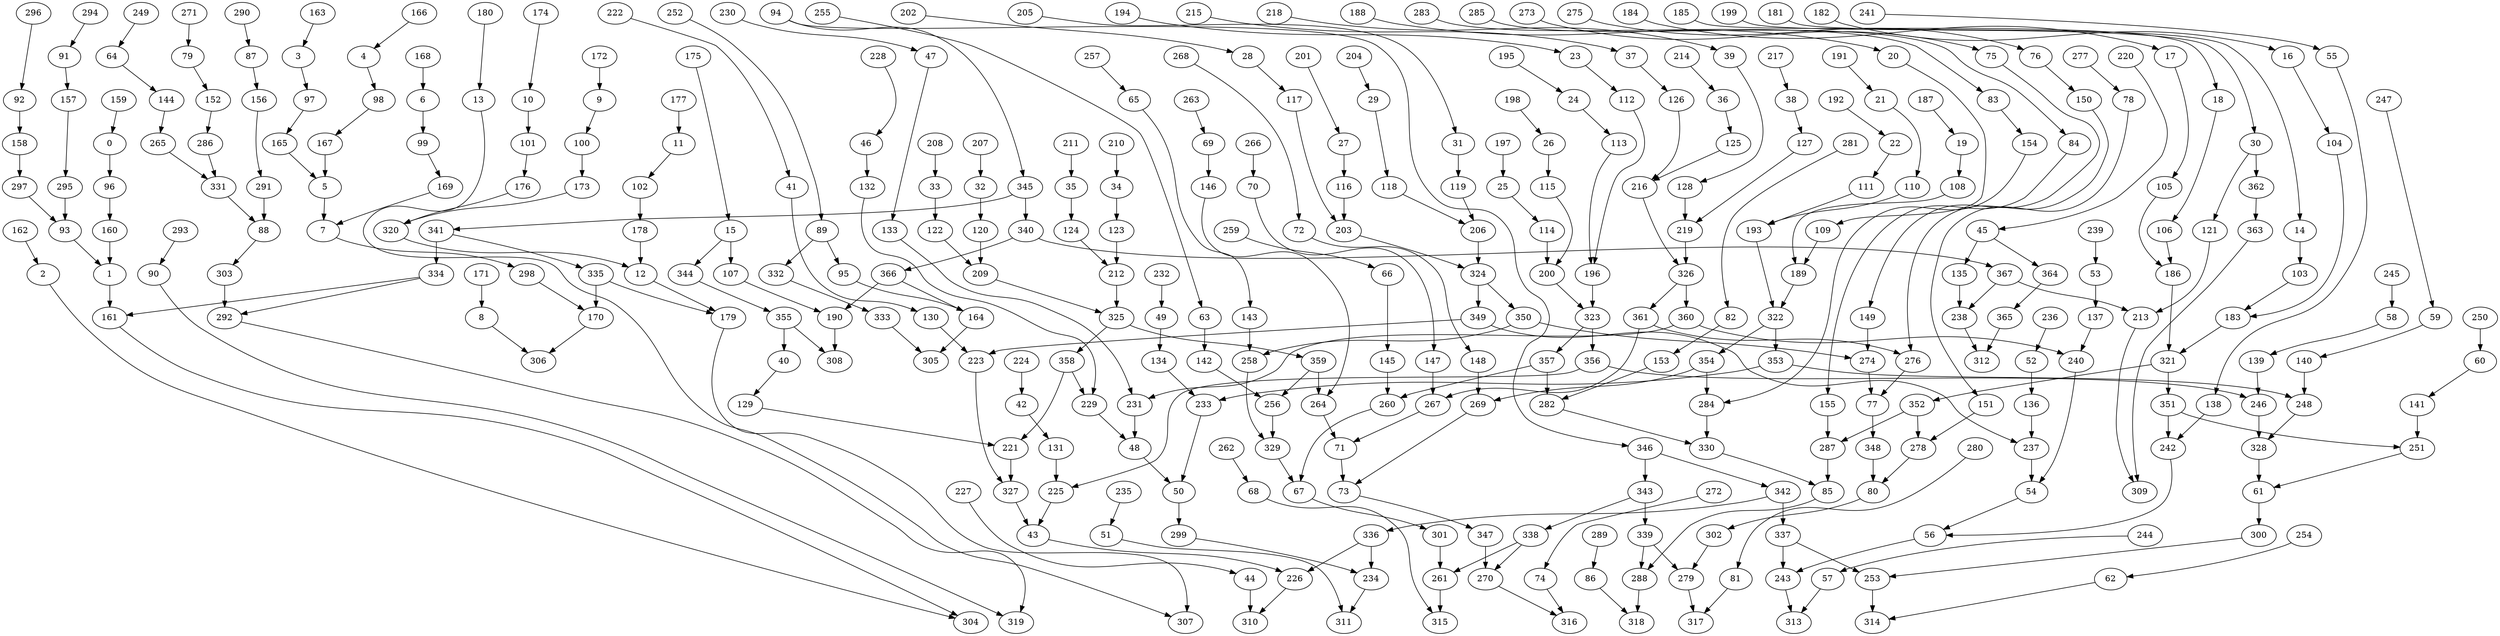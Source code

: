 digraph g {
0;
1;
2;
3;
4;
5;
6;
7;
8;
9;
10;
11;
12;
13;
14;
15;
16;
17;
18;
19;
20;
21;
22;
23;
24;
25;
26;
27;
28;
29;
30;
31;
32;
33;
34;
35;
36;
37;
38;
39;
40;
41;
42;
43;
44;
45;
46;
47;
48;
49;
50;
51;
52;
53;
54;
55;
56;
57;
58;
59;
60;
61;
62;
63;
64;
65;
66;
67;
68;
69;
70;
71;
72;
73;
74;
75;
76;
77;
78;
79;
80;
81;
82;
83;
84;
85;
86;
87;
88;
89;
90;
91;
92;
93;
94;
95;
96;
97;
98;
99;
100;
101;
102;
103;
104;
105;
106;
107;
108;
109;
110;
111;
112;
113;
114;
115;
116;
117;
118;
119;
120;
121;
122;
123;
124;
125;
126;
127;
128;
129;
130;
131;
132;
133;
134;
135;
136;
137;
138;
139;
140;
141;
142;
143;
144;
145;
146;
147;
148;
149;
150;
151;
152;
153;
154;
155;
156;
157;
158;
159;
160;
161;
162;
163;
164;
165;
166;
167;
168;
169;
170;
171;
172;
173;
174;
175;
176;
177;
178;
179;
180;
181;
182;
183;
184;
185;
186;
187;
188;
189;
190;
191;
192;
193;
194;
195;
196;
197;
198;
199;
200;
201;
202;
203;
204;
205;
206;
207;
208;
209;
210;
211;
212;
213;
214;
215;
216;
217;
218;
219;
220;
221;
222;
223;
224;
225;
226;
227;
228;
229;
230;
231;
232;
233;
234;
235;
236;
237;
238;
239;
240;
241;
242;
243;
244;
245;
246;
247;
248;
249;
250;
251;
252;
253;
254;
255;
256;
257;
258;
259;
260;
261;
262;
263;
264;
265;
266;
267;
268;
269;
270;
271;
272;
273;
274;
275;
276;
277;
278;
279;
280;
281;
282;
283;
284;
285;
286;
287;
288;
289;
290;
291;
292;
293;
294;
295;
296;
297;
298;
299;
300;
301;
302;
303;
304;
305;
306;
307;
308;
309;
310;
311;
312;
313;
314;
315;
316;
317;
318;
319;
320;
321;
322;
323;
324;
325;
326;
327;
328;
329;
330;
331;
332;
333;
334;
335;
336;
337;
338;
339;
340;
341;
342;
343;
344;
345;
346;
347;
348;
349;
350;
351;
352;
353;
354;
355;
356;
357;
358;
359;
360;
361;
362;
363;
364;
365;
366;
367;
0 -> 96 [weight=20];
1 -> 161 [weight=3];
2 -> 304 [weight=0];
3 -> 97 [weight=0];
4 -> 98 [weight=0];
5 -> 7 [weight=0];
6 -> 99 [weight=1];
7 -> 298 [weight=2];
8 -> 306 [weight=1];
9 -> 100 [weight=0];
10 -> 101 [weight=2];
11 -> 102 [weight=0];
12 -> 179 [weight=0];
13 -> 307 [weight=0];
14 -> 103 [weight=4];
15 -> 107 [weight=1];
15 -> 344 [weight=0];
16 -> 104 [weight=0];
17 -> 105 [weight=0];
18 -> 106 [weight=0];
19 -> 108 [weight=0];
20 -> 109 [weight=0];
21 -> 110 [weight=0];
22 -> 111 [weight=0];
23 -> 112 [weight=0];
24 -> 113 [weight=0];
25 -> 114 [weight=0];
26 -> 115 [weight=0];
27 -> 116 [weight=22];
28 -> 117 [weight=0];
29 -> 118 [weight=0];
30 -> 121 [weight=0];
30 -> 362 [weight=0];
31 -> 119 [weight=3];
32 -> 120 [weight=19];
33 -> 122 [weight=23];
34 -> 123 [weight=17];
35 -> 124 [weight=22];
36 -> 125 [weight=0];
37 -> 126 [weight=0];
38 -> 127 [weight=0];
39 -> 128 [weight=0];
40 -> 129 [weight=0];
41 -> 130 [weight=0];
42 -> 131 [weight=0];
43 -> 226 [weight=0];
44 -> 310 [weight=17];
45 -> 135 [weight=23];
45 -> 364 [weight=22];
46 -> 132 [weight=0];
47 -> 133 [weight=0];
48 -> 50 [weight=0];
49 -> 134 [weight=2];
50 -> 299 [weight=3];
51 -> 311 [weight=0];
52 -> 136 [weight=18];
53 -> 137 [weight=17];
54 -> 56 [weight=1];
55 -> 138 [weight=0];
56 -> 243 [weight=1];
57 -> 313 [weight=0];
58 -> 139 [weight=0];
59 -> 140 [weight=2];
60 -> 141 [weight=0];
61 -> 300 [weight=3];
62 -> 314 [weight=0];
63 -> 142 [weight=18];
64 -> 144 [weight=0];
65 -> 143 [weight=0];
66 -> 145 [weight=0];
67 -> 301 [weight=0];
68 -> 315 [weight=0];
69 -> 146 [weight=0];
70 -> 147 [weight=0];
71 -> 73 [weight=0];
72 -> 148 [weight=0];
73 -> 347 [weight=0];
74 -> 316 [weight=0];
75 -> 149 [weight=0];
76 -> 150 [weight=0];
77 -> 348 [weight=0];
78 -> 151 [weight=0];
79 -> 152 [weight=0];
80 -> 302 [weight=0];
81 -> 317 [weight=0];
82 -> 153 [weight=1];
83 -> 154 [weight=0];
84 -> 155 [weight=0];
85 -> 288 [weight=0];
86 -> 318 [weight=0];
87 -> 156 [weight=0];
88 -> 303 [weight=0];
89 -> 95 [weight=1];
89 -> 332 [weight=0];
90 -> 319 [weight=0];
91 -> 157 [weight=0];
92 -> 158 [weight=21];
93 -> 1 [weight=0];
94 -> 345 [weight=0];
94 -> 346 [weight=0];
95 -> 164 [weight=0];
96 -> 160 [weight=17];
97 -> 165 [weight=0];
98 -> 167 [weight=0];
99 -> 169 [weight=0];
100 -> 173 [weight=3];
101 -> 176 [weight=0];
102 -> 178 [weight=1];
103 -> 183 [weight=0];
104 -> 183 [weight=0];
105 -> 186 [weight=0];
106 -> 186 [weight=0];
107 -> 190 [weight=0];
108 -> 189 [weight=0];
109 -> 189 [weight=2];
110 -> 193 [weight=0];
111 -> 193 [weight=0];
112 -> 196 [weight=0];
113 -> 196 [weight=0];
114 -> 200 [weight=0];
115 -> 200 [weight=0];
116 -> 203 [weight=18];
117 -> 203 [weight=0];
118 -> 206 [weight=1];
119 -> 206 [weight=0];
120 -> 209 [weight=23];
121 -> 213 [weight=0];
122 -> 209 [weight=22];
123 -> 212 [weight=23];
124 -> 212 [weight=0];
125 -> 216 [weight=0];
126 -> 216 [weight=0];
127 -> 219 [weight=0];
128 -> 219 [weight=2];
129 -> 221 [weight=0];
130 -> 223 [weight=1];
131 -> 225 [weight=1];
132 -> 229 [weight=0];
133 -> 231 [weight=0];
134 -> 233 [weight=2];
135 -> 238 [weight=17];
136 -> 237 [weight=22];
137 -> 240 [weight=0];
138 -> 242 [weight=0];
139 -> 246 [weight=0];
140 -> 248 [weight=3];
141 -> 251 [weight=1];
142 -> 256 [weight=0];
143 -> 258 [weight=20];
144 -> 265 [weight=0];
145 -> 260 [weight=1];
146 -> 264 [weight=0];
147 -> 267 [weight=1];
148 -> 269 [weight=4];
149 -> 274 [weight=20];
150 -> 276 [weight=0];
151 -> 278 [weight=0];
152 -> 286 [weight=0];
153 -> 282 [weight=0];
154 -> 284 [weight=0];
155 -> 287 [weight=3];
156 -> 291 [weight=0];
157 -> 295 [weight=0];
158 -> 297 [weight=0];
159 -> 0 [weight=0];
160 -> 1 [weight=18];
161 -> 304 [weight=0];
162 -> 2 [weight=0];
163 -> 3 [weight=0];
164 -> 305 [weight=1];
165 -> 5 [weight=0];
166 -> 4 [weight=0];
167 -> 5 [weight=3];
168 -> 6 [weight=1];
169 -> 7 [weight=0];
170 -> 306 [weight=1];
171 -> 8 [weight=19];
172 -> 9 [weight=17];
173 -> 320 [weight=0];
174 -> 10 [weight=0];
175 -> 15 [weight=0];
176 -> 320 [weight=0];
177 -> 11 [weight=17];
178 -> 12 [weight=0];
179 -> 307 [weight=0];
180 -> 13 [weight=0];
181 -> 14 [weight=0];
182 -> 16 [weight=0];
183 -> 321 [weight=4];
184 -> 17 [weight=0];
185 -> 18 [weight=0];
186 -> 321 [weight=0];
187 -> 19 [weight=0];
188 -> 20 [weight=0];
189 -> 322 [weight=0];
190 -> 308 [weight=1];
191 -> 21 [weight=0];
192 -> 22 [weight=0];
193 -> 322 [weight=0];
194 -> 23 [weight=0];
195 -> 24 [weight=0];
196 -> 323 [weight=3];
197 -> 25 [weight=17];
198 -> 26 [weight=0];
199 -> 30 [weight=0];
200 -> 323 [weight=0];
201 -> 27 [weight=0];
202 -> 28 [weight=0];
203 -> 324 [weight=0];
204 -> 29 [weight=0];
205 -> 31 [weight=0];
206 -> 324 [weight=7];
207 -> 32 [weight=22];
208 -> 33 [weight=18];
209 -> 325 [weight=18];
210 -> 34 [weight=20];
211 -> 35 [weight=20];
212 -> 325 [weight=21];
213 -> 309 [weight=0];
214 -> 36 [weight=0];
215 -> 37 [weight=0];
216 -> 326 [weight=0];
217 -> 38 [weight=0];
218 -> 39 [weight=0];
219 -> 326 [weight=0];
220 -> 45 [weight=0];
221 -> 327 [weight=2];
222 -> 41 [weight=0];
223 -> 327 [weight=0];
224 -> 42 [weight=35];
225 -> 43 [weight=4];
226 -> 310 [weight=1];
227 -> 44 [weight=0];
228 -> 46 [weight=0];
229 -> 48 [weight=0];
230 -> 47 [weight=0];
231 -> 48 [weight=2];
232 -> 49 [weight=20];
233 -> 50 [weight=0];
234 -> 311 [weight=0];
235 -> 51 [weight=0];
236 -> 52 [weight=19];
237 -> 54 [weight=21];
238 -> 312 [weight=21];
239 -> 53 [weight=18];
240 -> 54 [weight=0];
241 -> 55 [weight=0];
242 -> 56 [weight=0];
243 -> 313 [weight=0];
244 -> 57 [weight=0];
245 -> 58 [weight=23];
246 -> 328 [weight=5];
247 -> 59 [weight=0];
248 -> 328 [weight=4];
249 -> 64 [weight=0];
250 -> 60 [weight=22];
251 -> 61 [weight=0];
252 -> 89 [weight=0];
253 -> 314 [weight=17];
254 -> 62 [weight=0];
255 -> 63 [weight=0];
256 -> 329 [weight=21];
257 -> 65 [weight=0];
258 -> 329 [weight=0];
259 -> 66 [weight=0];
260 -> 67 [weight=0];
261 -> 315 [weight=1];
262 -> 68 [weight=0];
263 -> 69 [weight=0];
264 -> 71 [weight=3];
265 -> 331 [weight=0];
266 -> 70 [weight=0];
267 -> 71 [weight=0];
268 -> 72 [weight=0];
269 -> 73 [weight=0];
270 -> 316 [weight=0];
271 -> 79 [weight=0];
272 -> 74 [weight=0];
273 -> 75 [weight=0];
274 -> 77 [weight=2];
275 -> 76 [weight=0];
276 -> 77 [weight=3];
277 -> 78 [weight=0];
278 -> 80 [weight=0];
279 -> 317 [weight=0];
280 -> 81 [weight=0];
281 -> 82 [weight=0];
282 -> 330 [weight=0];
283 -> 83 [weight=0];
284 -> 330 [weight=3];
285 -> 84 [weight=0];
286 -> 331 [weight=0];
287 -> 85 [weight=2];
288 -> 318 [weight=0];
289 -> 86 [weight=0];
290 -> 87 [weight=0];
291 -> 88 [weight=18];
292 -> 319 [weight=0];
293 -> 90 [weight=0];
294 -> 91 [weight=0];
295 -> 93 [weight=21];
296 -> 92 [weight=0];
297 -> 93 [weight=0];
298 -> 170 [weight=0];
299 -> 234 [weight=0];
300 -> 253 [weight=0];
301 -> 261 [weight=0];
302 -> 279 [weight=0];
303 -> 292 [weight=19];
320 -> 12 [weight=0];
321 -> 351 [weight=2];
321 -> 352 [weight=5];
322 -> 353 [weight=3];
322 -> 354 [weight=0];
323 -> 356 [weight=18];
323 -> 357 [weight=5];
324 -> 349 [weight=20];
324 -> 350 [weight=18];
325 -> 358 [weight=2];
325 -> 359 [weight=23];
326 -> 360 [weight=9];
326 -> 361 [weight=4];
327 -> 43 [weight=4];
328 -> 61 [weight=6];
329 -> 67 [weight=0];
330 -> 85 [weight=0];
331 -> 88 [weight=3];
332 -> 333 [weight=0];
333 -> 305 [weight=0];
334 -> 292 [weight=0];
334 -> 161 [weight=0];
335 -> 170 [weight=2];
335 -> 179 [weight=0];
336 -> 226 [weight=0];
336 -> 234 [weight=0];
337 -> 243 [weight=1];
337 -> 253 [weight=1];
338 -> 261 [weight=1];
338 -> 270 [weight=0];
339 -> 279 [weight=0];
339 -> 288 [weight=0];
340 -> 366 [weight=1];
340 -> 367 [weight=0];
341 -> 334 [weight=17];
341 -> 335 [weight=0];
342 -> 336 [weight=1];
342 -> 337 [weight=7];
343 -> 338 [weight=1];
343 -> 339 [weight=7];
344 -> 355 [weight=0];
345 -> 340 [weight=0];
345 -> 341 [weight=7];
346 -> 342 [weight=0];
346 -> 343 [weight=8];
347 -> 270 [weight=6];
348 -> 80 [weight=3];
349 -> 223 [weight=4];
349 -> 237 [weight=0];
350 -> 258 [weight=0];
350 -> 274 [weight=21];
351 -> 242 [weight=1];
351 -> 251 [weight=0];
352 -> 278 [weight=1];
352 -> 287 [weight=0];
353 -> 233 [weight=2];
353 -> 248 [weight=0];
354 -> 269 [weight=0];
354 -> 284 [weight=1];
355 -> 308 [weight=0];
355 -> 40 [weight=1];
356 -> 225 [weight=0];
356 -> 246 [weight=3];
357 -> 260 [weight=1];
357 -> 282 [weight=8];
358 -> 221 [weight=0];
358 -> 229 [weight=0];
359 -> 256 [weight=0];
359 -> 264 [weight=5];
360 -> 231 [weight=0];
360 -> 240 [weight=23];
361 -> 267 [weight=0];
361 -> 276 [weight=1];
362 -> 363 [weight=0];
363 -> 309 [weight=0];
364 -> 365 [weight=17];
365 -> 312 [weight=20];
366 -> 164 [weight=0];
366 -> 190 [weight=0];
367 -> 213 [weight=18];
367 -> 238 [weight=1];
}
